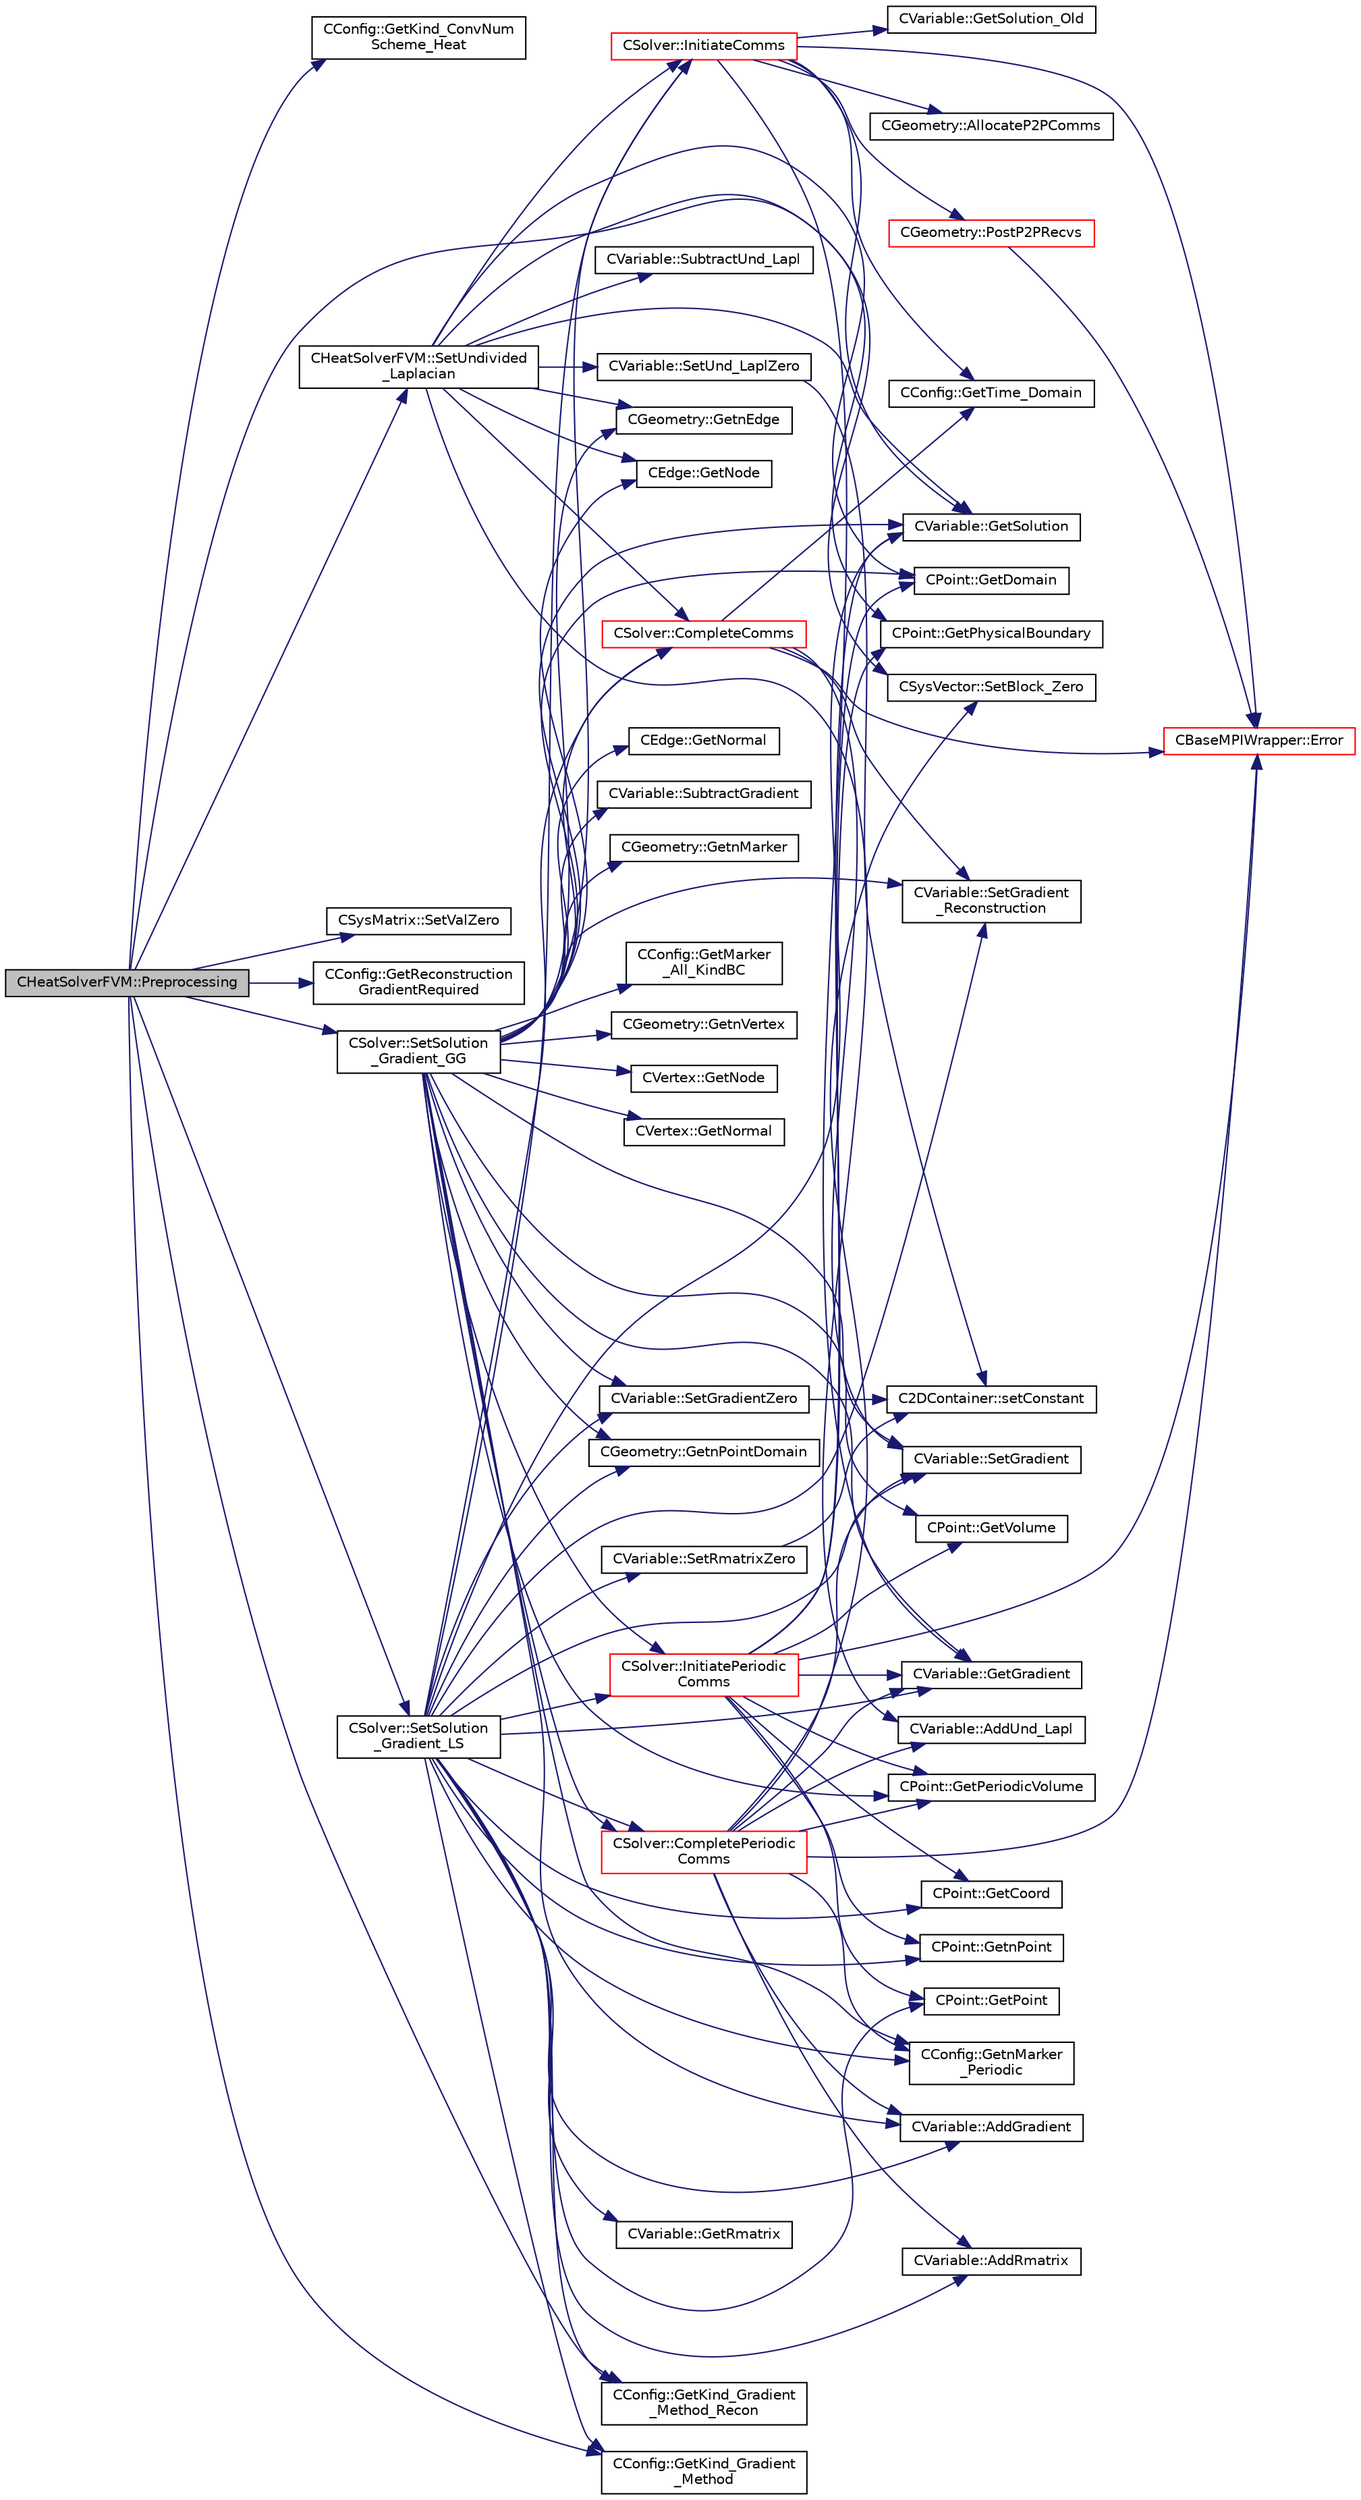 digraph "CHeatSolverFVM::Preprocessing"
{
  edge [fontname="Helvetica",fontsize="10",labelfontname="Helvetica",labelfontsize="10"];
  node [fontname="Helvetica",fontsize="10",shape=record];
  rankdir="LR";
  Node510 [label="CHeatSolverFVM::Preprocessing",height=0.2,width=0.4,color="black", fillcolor="grey75", style="filled", fontcolor="black"];
  Node510 -> Node511 [color="midnightblue",fontsize="10",style="solid",fontname="Helvetica"];
  Node511 [label="CConfig::GetKind_ConvNum\lScheme_Heat",height=0.2,width=0.4,color="black", fillcolor="white", style="filled",URL="$class_c_config.html#aa0e6a21f05a713ee9ffe9efea16addfb",tooltip="Get the kind of convective numerical scheme for the heat equation. "];
  Node510 -> Node512 [color="midnightblue",fontsize="10",style="solid",fontname="Helvetica"];
  Node512 [label="CHeatSolverFVM::SetUndivided\l_Laplacian",height=0.2,width=0.4,color="black", fillcolor="white", style="filled",URL="$class_c_heat_solver_f_v_m.html#a62fe1f80d82f024d872943869e2fef83",tooltip="Compute the undivided laplacian for the solution. "];
  Node512 -> Node513 [color="midnightblue",fontsize="10",style="solid",fontname="Helvetica"];
  Node513 [label="CVariable::SetUnd_LaplZero",height=0.2,width=0.4,color="black", fillcolor="white", style="filled",URL="$class_c_variable.html#afd902392baa9f32817eb102ce3333b2d",tooltip="Set the undivided laplacian of the solution to zero. "];
  Node513 -> Node514 [color="midnightblue",fontsize="10",style="solid",fontname="Helvetica"];
  Node514 [label="C2DContainer::setConstant",height=0.2,width=0.4,color="black", fillcolor="white", style="filled",URL="$class_c2_d_container.html#ab9f8a545ab85abdd3291f0f65b4f411b",tooltip="Set value of all entries to \"value\". "];
  Node512 -> Node515 [color="midnightblue",fontsize="10",style="solid",fontname="Helvetica"];
  Node515 [label="CGeometry::GetnEdge",height=0.2,width=0.4,color="black", fillcolor="white", style="filled",URL="$class_c_geometry.html#a7d6e1e1d1e46da8f55ecbe1a9380530a",tooltip="Get number of edges. "];
  Node512 -> Node516 [color="midnightblue",fontsize="10",style="solid",fontname="Helvetica"];
  Node516 [label="CEdge::GetNode",height=0.2,width=0.4,color="black", fillcolor="white", style="filled",URL="$class_c_edge.html#aee33b61d646e3fe59a4e23284ab1bf33",tooltip="Get the nodes of the edge. "];
  Node512 -> Node517 [color="midnightblue",fontsize="10",style="solid",fontname="Helvetica"];
  Node517 [label="CVariable::GetSolution",height=0.2,width=0.4,color="black", fillcolor="white", style="filled",URL="$class_c_variable.html#a261483e39c23c1de7cb9aea7e917c121",tooltip="Get the solution. "];
  Node512 -> Node518 [color="midnightblue",fontsize="10",style="solid",fontname="Helvetica"];
  Node518 [label="CPoint::GetPhysicalBoundary",height=0.2,width=0.4,color="black", fillcolor="white", style="filled",URL="$class_c_point.html#a4eb5465beab412d0783a22515db2174d",tooltip="Provides information about if a point belong to the physical boundaries (without MPI). "];
  Node512 -> Node519 [color="midnightblue",fontsize="10",style="solid",fontname="Helvetica"];
  Node519 [label="CPoint::GetDomain",height=0.2,width=0.4,color="black", fillcolor="white", style="filled",URL="$class_c_point.html#a1d7e22a60d4cfef356af1cba2bab3e55",tooltip="For parallel computation, its indicates if a point must be computed or not. "];
  Node512 -> Node520 [color="midnightblue",fontsize="10",style="solid",fontname="Helvetica"];
  Node520 [label="CVariable::SubtractUnd_Lapl",height=0.2,width=0.4,color="black", fillcolor="white", style="filled",URL="$class_c_variable.html#a3e1fbb295367daa6dd39c85029aed7e5",tooltip="Subtract the value of the undivided laplacian of the solution. "];
  Node512 -> Node521 [color="midnightblue",fontsize="10",style="solid",fontname="Helvetica"];
  Node521 [label="CVariable::AddUnd_Lapl",height=0.2,width=0.4,color="black", fillcolor="white", style="filled",URL="$class_c_variable.html#acaff2b205cec5e022381dbc11411e535",tooltip="Add the value of the undivided laplacian of the solution. "];
  Node512 -> Node522 [color="midnightblue",fontsize="10",style="solid",fontname="Helvetica"];
  Node522 [label="CSolver::InitiateComms",height=0.2,width=0.4,color="red", fillcolor="white", style="filled",URL="$class_c_solver.html#a68ef94bc50683bd1f1d750b4a8cb7351",tooltip="Routine to load a solver quantity into the data structures for MPI point-to-point communication and t..."];
  Node522 -> Node523 [color="midnightblue",fontsize="10",style="solid",fontname="Helvetica"];
  Node523 [label="CConfig::GetTime_Domain",height=0.2,width=0.4,color="black", fillcolor="white", style="filled",URL="$class_c_config.html#a6a11350b3c8d7577318be43cda6f7292",tooltip="Check if the multizone problem is solved for time domain. "];
  Node522 -> Node524 [color="midnightblue",fontsize="10",style="solid",fontname="Helvetica"];
  Node524 [label="CBaseMPIWrapper::Error",height=0.2,width=0.4,color="red", fillcolor="white", style="filled",URL="$class_c_base_m_p_i_wrapper.html#a04457c47629bda56704e6a8804833eeb"];
  Node522 -> Node526 [color="midnightblue",fontsize="10",style="solid",fontname="Helvetica"];
  Node526 [label="CGeometry::AllocateP2PComms",height=0.2,width=0.4,color="black", fillcolor="white", style="filled",URL="$class_c_geometry.html#ab8d78a9f4017431b7542e154f58a7e63",tooltip="Routine to allocate buffers for point-to-point MPI communications. Also called to dynamically realloc..."];
  Node522 -> Node527 [color="midnightblue",fontsize="10",style="solid",fontname="Helvetica"];
  Node527 [label="CGeometry::PostP2PRecvs",height=0.2,width=0.4,color="red", fillcolor="white", style="filled",URL="$class_c_geometry.html#a35dd847b43dad069e3d73e376a0f32fb",tooltip="Routine to launch non-blocking recvs only for all point-to-point communication with neighboring parti..."];
  Node527 -> Node524 [color="midnightblue",fontsize="10",style="solid",fontname="Helvetica"];
  Node522 -> Node517 [color="midnightblue",fontsize="10",style="solid",fontname="Helvetica"];
  Node522 -> Node529 [color="midnightblue",fontsize="10",style="solid",fontname="Helvetica"];
  Node529 [label="CVariable::GetSolution_Old",height=0.2,width=0.4,color="black", fillcolor="white", style="filled",URL="$class_c_variable.html#a70a9df6b6cc631f9c3b9a3ef7b3ecfe4",tooltip="Get the old solution of the problem (Runge-Kutta method) "];
  Node522 -> Node535 [color="midnightblue",fontsize="10",style="solid",fontname="Helvetica"];
  Node535 [label="CVariable::GetGradient",height=0.2,width=0.4,color="black", fillcolor="white", style="filled",URL="$class_c_variable.html#a7b58da4a928d622e7c2d4b4db047769d",tooltip="Get the value of the solution gradient. "];
  Node512 -> Node551 [color="midnightblue",fontsize="10",style="solid",fontname="Helvetica"];
  Node551 [label="CSolver::CompleteComms",height=0.2,width=0.4,color="red", fillcolor="white", style="filled",URL="$class_c_solver.html#a8d3046ad54e177f0705a2bff99c1cf16",tooltip="Routine to complete the set of non-blocking communications launched by InitiateComms() and unpacking ..."];
  Node551 -> Node560 [color="midnightblue",fontsize="10",style="solid",fontname="Helvetica"];
  Node560 [label="CVariable::SetGradient",height=0.2,width=0.4,color="black", fillcolor="white", style="filled",URL="$class_c_variable.html#ac8c7b0cf3048fa7610597fe9660bc325",tooltip="Set the gradient of the solution. "];
  Node551 -> Node561 [color="midnightblue",fontsize="10",style="solid",fontname="Helvetica"];
  Node561 [label="CVariable::SetGradient\l_Reconstruction",height=0.2,width=0.4,color="black", fillcolor="white", style="filled",URL="$class_c_variable.html#a028a17ae05aea6ae047a4a24cf595e5c",tooltip="Set the value of the primitive gradient for MUSCL reconstruction. "];
  Node551 -> Node523 [color="midnightblue",fontsize="10",style="solid",fontname="Helvetica"];
  Node551 -> Node524 [color="midnightblue",fontsize="10",style="solid",fontname="Helvetica"];
  Node510 -> Node575 [color="midnightblue",fontsize="10",style="solid",fontname="Helvetica"];
  Node575 [label="CSysVector::SetBlock_Zero",height=0.2,width=0.4,color="black", fillcolor="white", style="filled",URL="$class_c_sys_vector.html#a9dedcec16bd6d95575de5b99e7a07e78",tooltip="Set the residual to zero. "];
  Node510 -> Node576 [color="midnightblue",fontsize="10",style="solid",fontname="Helvetica"];
  Node576 [label="CSysMatrix::SetValZero",height=0.2,width=0.4,color="black", fillcolor="white", style="filled",URL="$class_c_sys_matrix.html#a8f974ad2e089dccfc99ea21a4ef5a819",tooltip="Sets to zero all the entries of the sparse matrix. "];
  Node510 -> Node577 [color="midnightblue",fontsize="10",style="solid",fontname="Helvetica"];
  Node577 [label="CConfig::GetReconstruction\lGradientRequired",height=0.2,width=0.4,color="black", fillcolor="white", style="filled",URL="$class_c_config.html#a6f035f69eedad52f835efb73dccd3dfd",tooltip="Get flag for whether a second gradient calculation is required for upwind reconstruction alone..."];
  Node510 -> Node578 [color="midnightblue",fontsize="10",style="solid",fontname="Helvetica"];
  Node578 [label="CConfig::GetKind_Gradient\l_Method_Recon",height=0.2,width=0.4,color="black", fillcolor="white", style="filled",URL="$class_c_config.html#aca57a120515be840559558806f30c07b",tooltip="Get the kind of method for computation of spatial gradients used for upwind reconstruction. "];
  Node510 -> Node579 [color="midnightblue",fontsize="10",style="solid",fontname="Helvetica"];
  Node579 [label="CSolver::SetSolution\l_Gradient_GG",height=0.2,width=0.4,color="black", fillcolor="white", style="filled",URL="$class_c_solver.html#aac4d5e5f3ff20e7e37d55fa5e4ed3647",tooltip="Compute the Green-Gauss gradient of the solution. "];
  Node579 -> Node580 [color="midnightblue",fontsize="10",style="solid",fontname="Helvetica"];
  Node580 [label="CVariable::SetGradientZero",height=0.2,width=0.4,color="black", fillcolor="white", style="filled",URL="$class_c_variable.html#af7d94f7433dd53467991e11f3aeaeb96",tooltip="Set to zero the gradient of the solution. "];
  Node580 -> Node514 [color="midnightblue",fontsize="10",style="solid",fontname="Helvetica"];
  Node579 -> Node515 [color="midnightblue",fontsize="10",style="solid",fontname="Helvetica"];
  Node579 -> Node516 [color="midnightblue",fontsize="10",style="solid",fontname="Helvetica"];
  Node579 -> Node517 [color="midnightblue",fontsize="10",style="solid",fontname="Helvetica"];
  Node579 -> Node581 [color="midnightblue",fontsize="10",style="solid",fontname="Helvetica"];
  Node581 [label="CEdge::GetNormal",height=0.2,width=0.4,color="black", fillcolor="white", style="filled",URL="$class_c_edge.html#ada210a6f0643f444e7e491fc4ed9e662",tooltip="Copy the the normal vector of a face. "];
  Node579 -> Node519 [color="midnightblue",fontsize="10",style="solid",fontname="Helvetica"];
  Node579 -> Node582 [color="midnightblue",fontsize="10",style="solid",fontname="Helvetica"];
  Node582 [label="CVariable::AddGradient",height=0.2,width=0.4,color="black", fillcolor="white", style="filled",URL="$class_c_variable.html#ab3f899ee0f7b110cdd17d84dc880552a",tooltip="Add value to the solution gradient. "];
  Node579 -> Node583 [color="midnightblue",fontsize="10",style="solid",fontname="Helvetica"];
  Node583 [label="CVariable::SubtractGradient",height=0.2,width=0.4,color="black", fillcolor="white", style="filled",URL="$class_c_variable.html#a5a91f9f34e1f0fc9f4e65933e114ec22",tooltip="Subtract value to the solution gradient. "];
  Node579 -> Node584 [color="midnightblue",fontsize="10",style="solid",fontname="Helvetica"];
  Node584 [label="CGeometry::GetnMarker",height=0.2,width=0.4,color="black", fillcolor="white", style="filled",URL="$class_c_geometry.html#a3c899d1370312702c189a8ee95a63ef7",tooltip="Get number of markers. "];
  Node579 -> Node585 [color="midnightblue",fontsize="10",style="solid",fontname="Helvetica"];
  Node585 [label="CConfig::GetMarker\l_All_KindBC",height=0.2,width=0.4,color="black", fillcolor="white", style="filled",URL="$class_c_config.html#a57d43acc1457d2d27095ce006218862e",tooltip="Get the kind of boundary for each marker. "];
  Node579 -> Node586 [color="midnightblue",fontsize="10",style="solid",fontname="Helvetica"];
  Node586 [label="CGeometry::GetnVertex",height=0.2,width=0.4,color="black", fillcolor="white", style="filled",URL="$class_c_geometry.html#a55427e474834af1941e13750b17975be",tooltip="Get number of vertices. "];
  Node579 -> Node587 [color="midnightblue",fontsize="10",style="solid",fontname="Helvetica"];
  Node587 [label="CVertex::GetNode",height=0.2,width=0.4,color="black", fillcolor="white", style="filled",URL="$class_c_vertex.html#a95c513bf927464157ed96b6c79779a1f",tooltip="Get the node of the vertex. "];
  Node579 -> Node588 [color="midnightblue",fontsize="10",style="solid",fontname="Helvetica"];
  Node588 [label="CVertex::GetNormal",height=0.2,width=0.4,color="black", fillcolor="white", style="filled",URL="$class_c_vertex.html#a0d289163c6f3384822fcb9ae86fc1c39",tooltip="Copy the the normal vector of a face. "];
  Node579 -> Node589 [color="midnightblue",fontsize="10",style="solid",fontname="Helvetica"];
  Node589 [label="CConfig::GetnMarker\l_Periodic",height=0.2,width=0.4,color="black", fillcolor="white", style="filled",URL="$class_c_config.html#acb987cc89f9d201ece1b664c2a2a594d",tooltip="Get the total number of periodic markers. "];
  Node579 -> Node590 [color="midnightblue",fontsize="10",style="solid",fontname="Helvetica"];
  Node590 [label="CSolver::InitiatePeriodic\lComms",height=0.2,width=0.4,color="red", fillcolor="white", style="filled",URL="$class_c_solver.html#aab8e1cac165d11ef85d9dd5588b3ea03",tooltip="Routine to load a solver quantity into the data structures for MPI periodic communication and to laun..."];
  Node590 -> Node524 [color="midnightblue",fontsize="10",style="solid",fontname="Helvetica"];
  Node590 -> Node597 [color="midnightblue",fontsize="10",style="solid",fontname="Helvetica"];
  Node597 [label="CPoint::GetVolume",height=0.2,width=0.4,color="black", fillcolor="white", style="filled",URL="$class_c_point.html#a3c526a15e767c7de9cf163800aa581e5",tooltip="Get area or volume of the control volume. "];
  Node590 -> Node598 [color="midnightblue",fontsize="10",style="solid",fontname="Helvetica"];
  Node598 [label="CPoint::GetPeriodicVolume",height=0.2,width=0.4,color="black", fillcolor="white", style="filled",URL="$class_c_point.html#a2d3f78f1d6fc4783b1d8a0bd10100b38",tooltip="Get the missing component of area or volume for a control volume on a periodic marker. "];
  Node590 -> Node599 [color="midnightblue",fontsize="10",style="solid",fontname="Helvetica"];
  Node599 [label="CPoint::GetnPoint",height=0.2,width=0.4,color="black", fillcolor="white", style="filled",URL="$class_c_point.html#adbb78f3c01711ed0349897f845e3f2d8",tooltip="Get the number of points that compose the control volume. "];
  Node590 -> Node600 [color="midnightblue",fontsize="10",style="solid",fontname="Helvetica"];
  Node600 [label="CPoint::GetPoint",height=0.2,width=0.4,color="black", fillcolor="white", style="filled",URL="$class_c_point.html#aab08fdab4e59c01d822afca5335a86af",tooltip="Get all the points that compose the control volume. "];
  Node590 -> Node517 [color="midnightblue",fontsize="10",style="solid",fontname="Helvetica"];
  Node590 -> Node518 [color="midnightblue",fontsize="10",style="solid",fontname="Helvetica"];
  Node590 -> Node519 [color="midnightblue",fontsize="10",style="solid",fontname="Helvetica"];
  Node590 -> Node535 [color="midnightblue",fontsize="10",style="solid",fontname="Helvetica"];
  Node590 -> Node608 [color="midnightblue",fontsize="10",style="solid",fontname="Helvetica"];
  Node608 [label="CPoint::GetCoord",height=0.2,width=0.4,color="black", fillcolor="white", style="filled",URL="$class_c_point.html#a95fe081d22e96e190cb3edcbf0d6525f",tooltip="Get the coordinates dor the control volume. "];
  Node579 -> Node613 [color="midnightblue",fontsize="10",style="solid",fontname="Helvetica"];
  Node613 [label="CSolver::CompletePeriodic\lComms",height=0.2,width=0.4,color="red", fillcolor="white", style="filled",URL="$class_c_solver.html#a7e77df2076057995213de49d4ca2e7c7",tooltip="Routine to complete the set of non-blocking periodic communications launched by InitiatePeriodicComms..."];
  Node613 -> Node589 [color="midnightblue",fontsize="10",style="solid",fontname="Helvetica"];
  Node613 -> Node598 [color="midnightblue",fontsize="10",style="solid",fontname="Helvetica"];
  Node613 -> Node575 [color="midnightblue",fontsize="10",style="solid",fontname="Helvetica"];
  Node613 -> Node521 [color="midnightblue",fontsize="10",style="solid",fontname="Helvetica"];
  Node613 -> Node560 [color="midnightblue",fontsize="10",style="solid",fontname="Helvetica"];
  Node613 -> Node535 [color="midnightblue",fontsize="10",style="solid",fontname="Helvetica"];
  Node613 -> Node622 [color="midnightblue",fontsize="10",style="solid",fontname="Helvetica"];
  Node622 [label="CVariable::AddRmatrix",height=0.2,width=0.4,color="black", fillcolor="white", style="filled",URL="$class_c_variable.html#ad20c6c9494cc08a50403cea1a4b65795",tooltip="Add value to the Rmatrix for least squares gradient calculations. "];
  Node613 -> Node582 [color="midnightblue",fontsize="10",style="solid",fontname="Helvetica"];
  Node613 -> Node524 [color="midnightblue",fontsize="10",style="solid",fontname="Helvetica"];
  Node579 -> Node626 [color="midnightblue",fontsize="10",style="solid",fontname="Helvetica"];
  Node626 [label="CGeometry::GetnPointDomain",height=0.2,width=0.4,color="black", fillcolor="white", style="filled",URL="$class_c_geometry.html#a4fc7de3bff7b6f8c35717016d6f8fcb2",tooltip="Get number of real points (that belong to the domain). "];
  Node579 -> Node597 [color="midnightblue",fontsize="10",style="solid",fontname="Helvetica"];
  Node579 -> Node598 [color="midnightblue",fontsize="10",style="solid",fontname="Helvetica"];
  Node579 -> Node535 [color="midnightblue",fontsize="10",style="solid",fontname="Helvetica"];
  Node579 -> Node561 [color="midnightblue",fontsize="10",style="solid",fontname="Helvetica"];
  Node579 -> Node560 [color="midnightblue",fontsize="10",style="solid",fontname="Helvetica"];
  Node579 -> Node522 [color="midnightblue",fontsize="10",style="solid",fontname="Helvetica"];
  Node579 -> Node551 [color="midnightblue",fontsize="10",style="solid",fontname="Helvetica"];
  Node510 -> Node627 [color="midnightblue",fontsize="10",style="solid",fontname="Helvetica"];
  Node627 [label="CSolver::SetSolution\l_Gradient_LS",height=0.2,width=0.4,color="black", fillcolor="white", style="filled",URL="$class_c_solver.html#ac4d9cf9609d7bdb52e7f1dc9cc8b4c1f",tooltip="Compute the Least Squares gradient of the solution. "];
  Node627 -> Node578 [color="midnightblue",fontsize="10",style="solid",fontname="Helvetica"];
  Node627 -> Node628 [color="midnightblue",fontsize="10",style="solid",fontname="Helvetica"];
  Node628 [label="CConfig::GetKind_Gradient\l_Method",height=0.2,width=0.4,color="black", fillcolor="white", style="filled",URL="$class_c_config.html#afc99e16f4eb125197d3d900a038c020f",tooltip="Get the kind of method for computation of spatial gradients used for viscous and source terms..."];
  Node627 -> Node629 [color="midnightblue",fontsize="10",style="solid",fontname="Helvetica"];
  Node629 [label="CVariable::SetRmatrixZero",height=0.2,width=0.4,color="black", fillcolor="white", style="filled",URL="$class_c_variable.html#af3084cdba40c72e99f2d93683e9f0ab4",tooltip="Set to zero the Rmatrix for least squares gradient calculations. "];
  Node629 -> Node514 [color="midnightblue",fontsize="10",style="solid",fontname="Helvetica"];
  Node627 -> Node580 [color="midnightblue",fontsize="10",style="solid",fontname="Helvetica"];
  Node627 -> Node626 [color="midnightblue",fontsize="10",style="solid",fontname="Helvetica"];
  Node627 -> Node608 [color="midnightblue",fontsize="10",style="solid",fontname="Helvetica"];
  Node627 -> Node517 [color="midnightblue",fontsize="10",style="solid",fontname="Helvetica"];
  Node627 -> Node599 [color="midnightblue",fontsize="10",style="solid",fontname="Helvetica"];
  Node627 -> Node600 [color="midnightblue",fontsize="10",style="solid",fontname="Helvetica"];
  Node627 -> Node622 [color="midnightblue",fontsize="10",style="solid",fontname="Helvetica"];
  Node627 -> Node582 [color="midnightblue",fontsize="10",style="solid",fontname="Helvetica"];
  Node627 -> Node589 [color="midnightblue",fontsize="10",style="solid",fontname="Helvetica"];
  Node627 -> Node590 [color="midnightblue",fontsize="10",style="solid",fontname="Helvetica"];
  Node627 -> Node613 [color="midnightblue",fontsize="10",style="solid",fontname="Helvetica"];
  Node627 -> Node630 [color="midnightblue",fontsize="10",style="solid",fontname="Helvetica"];
  Node630 [label="CVariable::GetRmatrix",height=0.2,width=0.4,color="black", fillcolor="white", style="filled",URL="$class_c_variable.html#a3cb7309c324e7527b12d235e6bdaa327",tooltip="Get the value of the Rmatrix entry for least squares gradient calculations. "];
  Node627 -> Node535 [color="midnightblue",fontsize="10",style="solid",fontname="Helvetica"];
  Node627 -> Node561 [color="midnightblue",fontsize="10",style="solid",fontname="Helvetica"];
  Node627 -> Node560 [color="midnightblue",fontsize="10",style="solid",fontname="Helvetica"];
  Node627 -> Node522 [color="midnightblue",fontsize="10",style="solid",fontname="Helvetica"];
  Node627 -> Node551 [color="midnightblue",fontsize="10",style="solid",fontname="Helvetica"];
  Node510 -> Node628 [color="midnightblue",fontsize="10",style="solid",fontname="Helvetica"];
}
